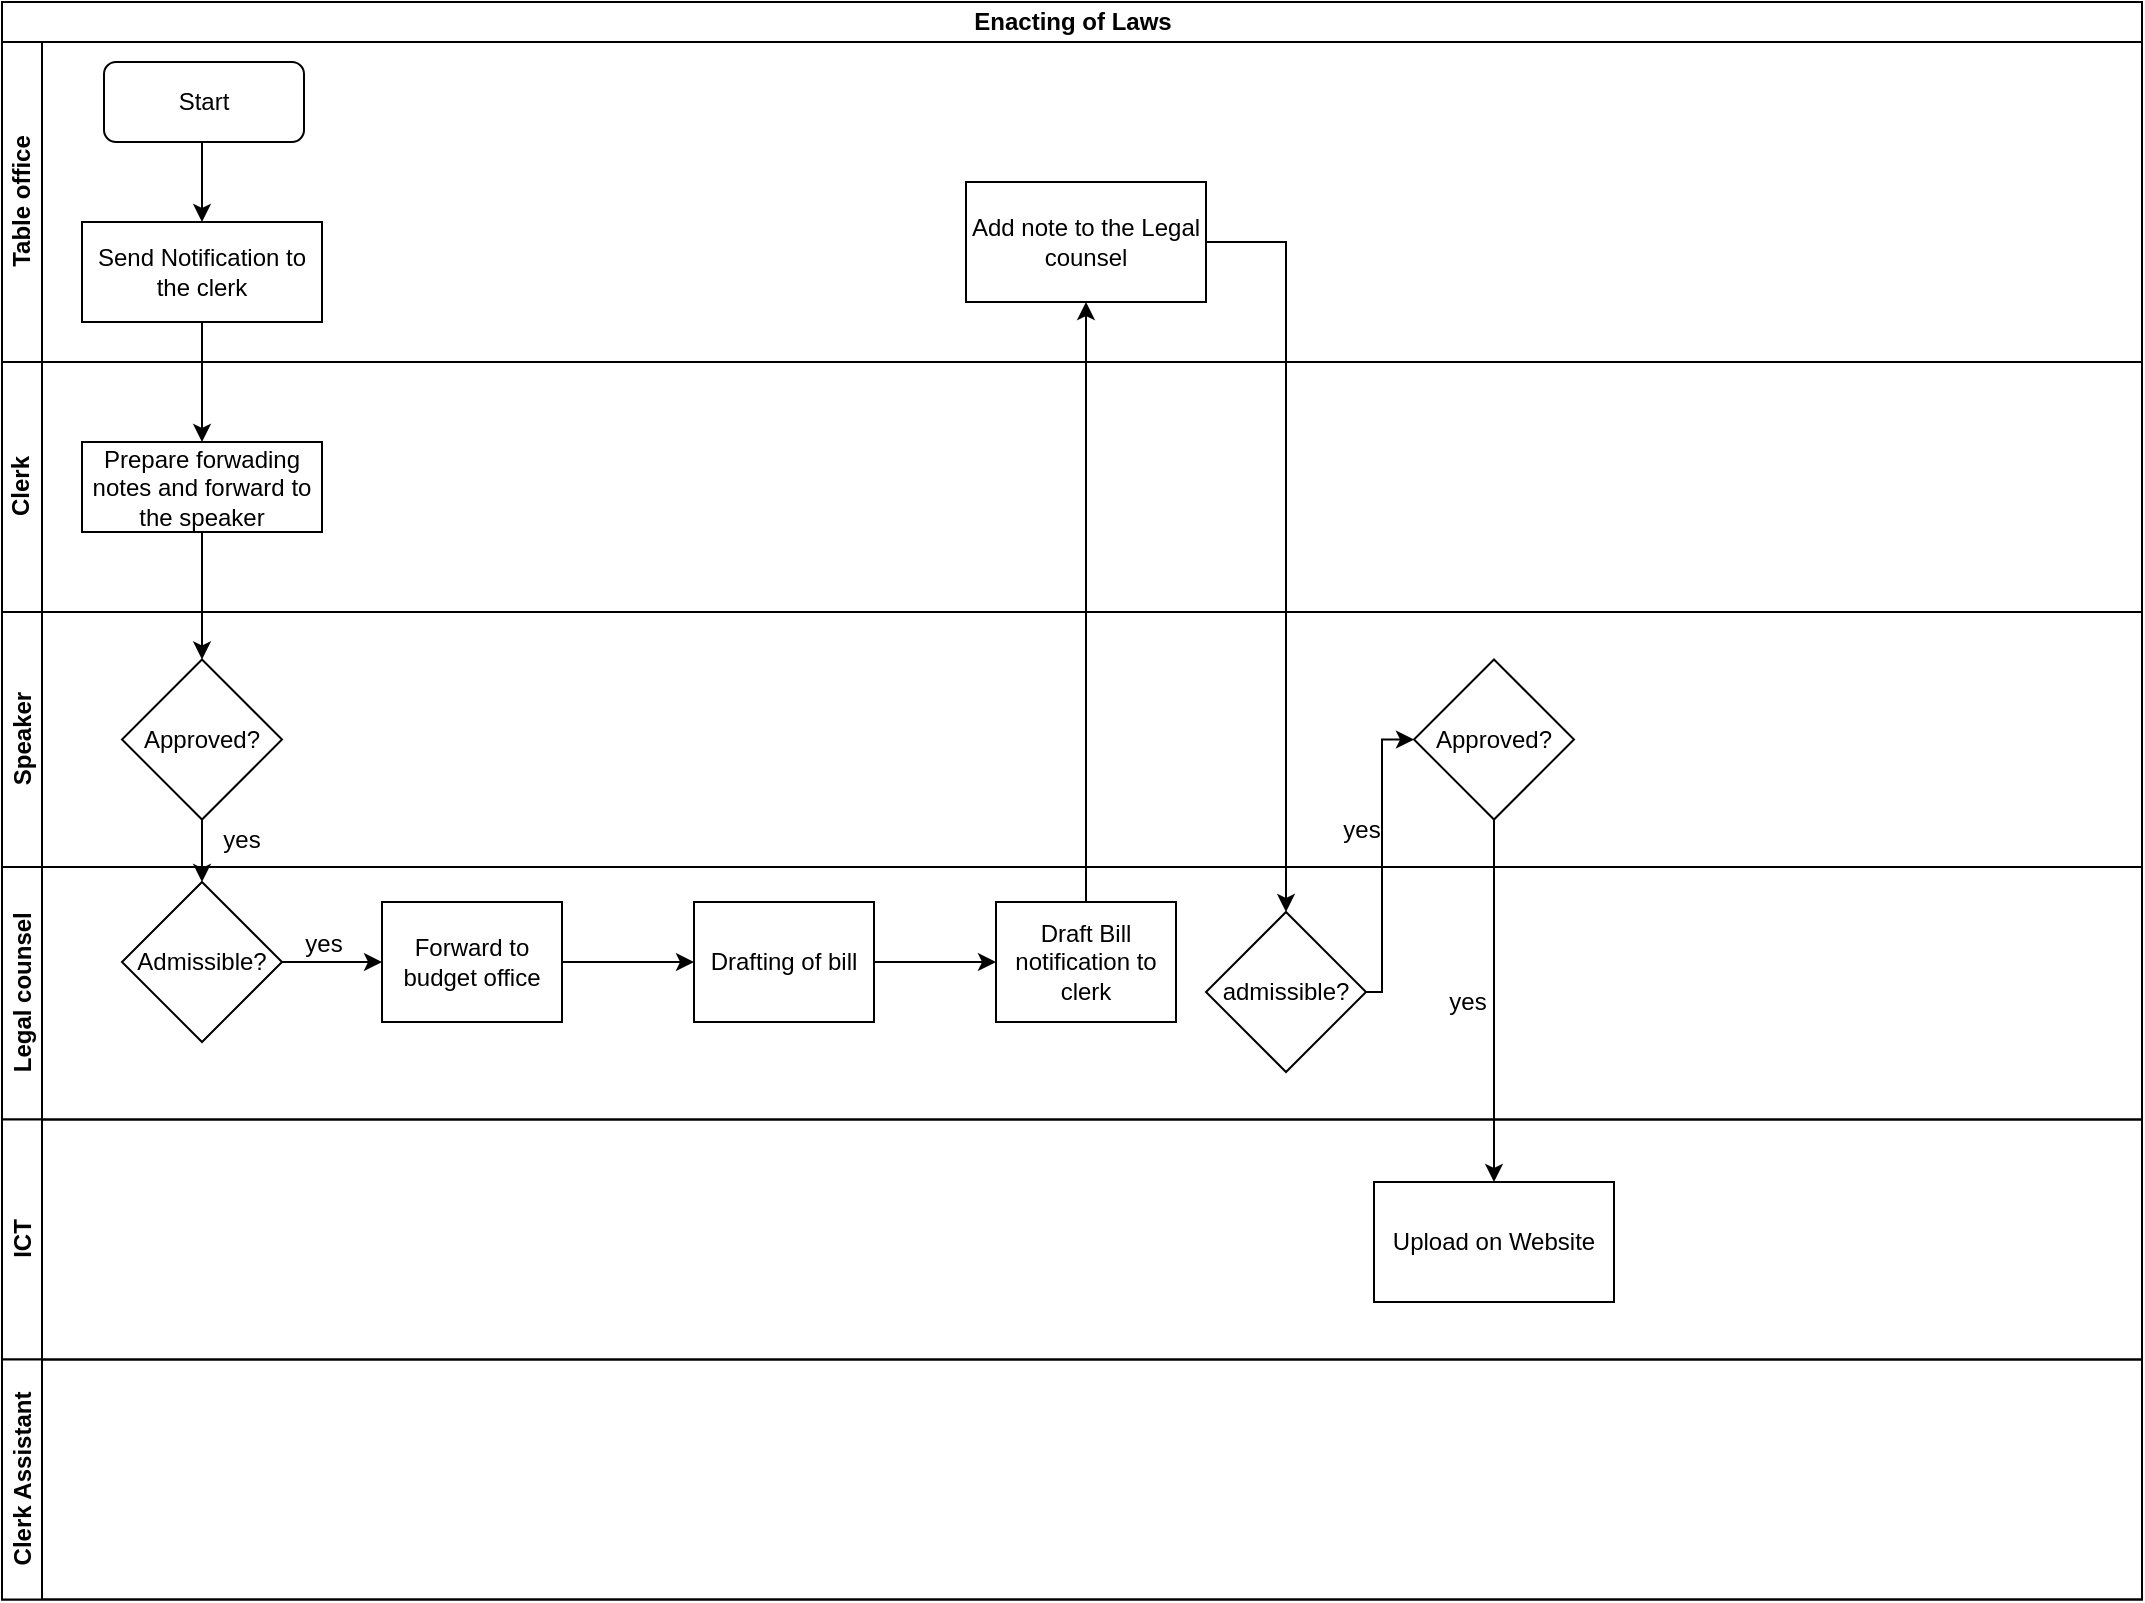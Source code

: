 <mxfile version="13.7.7" type="github">
  <diagram id="zbe8eagNhP3V1rBkRSWY" name="Page-1">
    <mxGraphModel dx="910" dy="487" grid="1" gridSize="10" guides="1" tooltips="1" connect="1" arrows="1" fold="1" page="1" pageScale="1" pageWidth="1169" pageHeight="827" math="0" shadow="0">
      <root>
        <mxCell id="0" />
        <mxCell id="1" parent="0" />
        <mxCell id="hNyviJheN5dUY7aObr8S-1" value="Enacting of Laws" style="swimlane;html=1;childLayout=stackLayout;resizeParent=1;resizeParentMax=0;horizontal=1;startSize=20;horizontalStack=0;" vertex="1" parent="1">
          <mxGeometry x="30" y="10" width="1070" height="798.75" as="geometry" />
        </mxCell>
        <mxCell id="hNyviJheN5dUY7aObr8S-2" value="Table office" style="swimlane;html=1;startSize=20;horizontal=0;" vertex="1" parent="hNyviJheN5dUY7aObr8S-1">
          <mxGeometry y="20" width="1070" height="160" as="geometry" />
        </mxCell>
        <mxCell id="hNyviJheN5dUY7aObr8S-8" value="Start" style="rounded=1;whiteSpace=wrap;html=1;" vertex="1" parent="hNyviJheN5dUY7aObr8S-2">
          <mxGeometry x="51" y="10" width="100" height="40" as="geometry" />
        </mxCell>
        <mxCell id="hNyviJheN5dUY7aObr8S-10" value="" style="edgeStyle=orthogonalEdgeStyle;rounded=0;orthogonalLoop=1;jettySize=auto;html=1;entryX=0.5;entryY=0;entryDx=0;entryDy=0;exitX=0.5;exitY=1;exitDx=0;exitDy=0;" edge="1" parent="hNyviJheN5dUY7aObr8S-2" source="hNyviJheN5dUY7aObr8S-8" target="hNyviJheN5dUY7aObr8S-11">
          <mxGeometry relative="1" as="geometry">
            <mxPoint x="90" y="130" as="targetPoint" />
            <Array as="points">
              <mxPoint x="100" y="50" />
            </Array>
          </mxGeometry>
        </mxCell>
        <mxCell id="hNyviJheN5dUY7aObr8S-28" value="Add note to the Legal counsel" style="rounded=0;whiteSpace=wrap;html=1;" vertex="1" parent="hNyviJheN5dUY7aObr8S-2">
          <mxGeometry x="482" y="70" width="120" height="60" as="geometry" />
        </mxCell>
        <mxCell id="hNyviJheN5dUY7aObr8S-11" value="Send Notification to the clerk" style="rounded=0;whiteSpace=wrap;html=1;" vertex="1" parent="hNyviJheN5dUY7aObr8S-2">
          <mxGeometry x="40" y="90" width="120" height="50" as="geometry" />
        </mxCell>
        <mxCell id="hNyviJheN5dUY7aObr8S-3" value="Clerk" style="swimlane;html=1;startSize=20;horizontal=0;" vertex="1" parent="hNyviJheN5dUY7aObr8S-1">
          <mxGeometry y="180" width="1070" height="125" as="geometry" />
        </mxCell>
        <mxCell id="hNyviJheN5dUY7aObr8S-12" value="Prepare forwading notes and forward to the speaker" style="whiteSpace=wrap;html=1;rounded=0;" vertex="1" parent="hNyviJheN5dUY7aObr8S-3">
          <mxGeometry x="40" y="40" width="120" height="45" as="geometry" />
        </mxCell>
        <mxCell id="hNyviJheN5dUY7aObr8S-4" value="Speaker" style="swimlane;html=1;startSize=20;horizontal=0;" vertex="1" parent="hNyviJheN5dUY7aObr8S-1">
          <mxGeometry y="305" width="1070" height="127.5" as="geometry" />
        </mxCell>
        <mxCell id="hNyviJheN5dUY7aObr8S-31" value="Approved?" style="rhombus;whiteSpace=wrap;html=1;rounded=0;" vertex="1" parent="hNyviJheN5dUY7aObr8S-4">
          <mxGeometry x="706" y="23.75" width="80" height="80" as="geometry" />
        </mxCell>
        <mxCell id="hNyviJheN5dUY7aObr8S-14" value="Approved?" style="rhombus;whiteSpace=wrap;html=1;rounded=0;" vertex="1" parent="hNyviJheN5dUY7aObr8S-4">
          <mxGeometry x="60" y="23.75" width="80" height="80" as="geometry" />
        </mxCell>
        <mxCell id="hNyviJheN5dUY7aObr8S-33" value="yes" style="text;html=1;strokeColor=none;fillColor=none;align=center;verticalAlign=middle;whiteSpace=wrap;rounded=0;" vertex="1" parent="hNyviJheN5dUY7aObr8S-4">
          <mxGeometry x="660" y="99" width="40" height="20" as="geometry" />
        </mxCell>
        <mxCell id="hNyviJheN5dUY7aObr8S-18" value="yes" style="text;html=1;strokeColor=none;fillColor=none;align=center;verticalAlign=middle;whiteSpace=wrap;rounded=0;" vertex="1" parent="hNyviJheN5dUY7aObr8S-4">
          <mxGeometry x="100" y="103.75" width="40" height="20" as="geometry" />
        </mxCell>
        <mxCell id="hNyviJheN5dUY7aObr8S-5" value="Legal counsel" style="swimlane;html=1;startSize=20;horizontal=0;" vertex="1" parent="hNyviJheN5dUY7aObr8S-1">
          <mxGeometry y="432.5" width="1070" height="126.25" as="geometry" />
        </mxCell>
        <mxCell id="hNyviJheN5dUY7aObr8S-24" value="Draft Bill notification to clerk" style="whiteSpace=wrap;html=1;rounded=0;" vertex="1" parent="hNyviJheN5dUY7aObr8S-5">
          <mxGeometry x="497" y="17.5" width="90" height="60" as="geometry" />
        </mxCell>
        <mxCell id="hNyviJheN5dUY7aObr8S-22" value="Drafting of bill" style="whiteSpace=wrap;html=1;rounded=0;" vertex="1" parent="hNyviJheN5dUY7aObr8S-5">
          <mxGeometry x="346" y="17.5" width="90" height="60" as="geometry" />
        </mxCell>
        <mxCell id="hNyviJheN5dUY7aObr8S-19" value="Forward to budget office" style="whiteSpace=wrap;html=1;rounded=0;" vertex="1" parent="hNyviJheN5dUY7aObr8S-5">
          <mxGeometry x="190" y="17.5" width="90" height="60" as="geometry" />
        </mxCell>
        <mxCell id="hNyviJheN5dUY7aObr8S-16" value="Admissible?" style="rhombus;whiteSpace=wrap;html=1;rounded=0;" vertex="1" parent="hNyviJheN5dUY7aObr8S-5">
          <mxGeometry x="60" y="7.5" width="80" height="80" as="geometry" />
        </mxCell>
        <mxCell id="hNyviJheN5dUY7aObr8S-25" value="" style="edgeStyle=orthogonalEdgeStyle;rounded=0;orthogonalLoop=1;jettySize=auto;html=1;" edge="1" parent="hNyviJheN5dUY7aObr8S-5" source="hNyviJheN5dUY7aObr8S-22" target="hNyviJheN5dUY7aObr8S-24">
          <mxGeometry relative="1" as="geometry" />
        </mxCell>
        <mxCell id="hNyviJheN5dUY7aObr8S-23" value="" style="edgeStyle=orthogonalEdgeStyle;rounded=0;orthogonalLoop=1;jettySize=auto;html=1;" edge="1" parent="hNyviJheN5dUY7aObr8S-5" source="hNyviJheN5dUY7aObr8S-19" target="hNyviJheN5dUY7aObr8S-22">
          <mxGeometry relative="1" as="geometry">
            <Array as="points">
              <mxPoint x="420" y="48" />
              <mxPoint x="420" y="63" />
            </Array>
          </mxGeometry>
        </mxCell>
        <mxCell id="hNyviJheN5dUY7aObr8S-21" value="yes" style="text;html=1;strokeColor=none;fillColor=none;align=center;verticalAlign=middle;whiteSpace=wrap;rounded=0;" vertex="1" parent="hNyviJheN5dUY7aObr8S-5">
          <mxGeometry x="141" y="28.5" width="40" height="20" as="geometry" />
        </mxCell>
        <mxCell id="hNyviJheN5dUY7aObr8S-36" value="" style="edgeStyle=orthogonalEdgeStyle;rounded=0;orthogonalLoop=1;jettySize=auto;html=1;entryX=0;entryY=0.5;entryDx=0;entryDy=0;" edge="1" parent="hNyviJheN5dUY7aObr8S-5" source="hNyviJheN5dUY7aObr8S-16" target="hNyviJheN5dUY7aObr8S-19">
          <mxGeometry relative="1" as="geometry">
            <mxPoint x="200" y="47.5" as="targetPoint" />
          </mxGeometry>
        </mxCell>
        <mxCell id="hNyviJheN5dUY7aObr8S-29" value="admissible?" style="rhombus;whiteSpace=wrap;html=1;rounded=0;" vertex="1" parent="hNyviJheN5dUY7aObr8S-5">
          <mxGeometry x="602" y="22.5" width="80" height="80" as="geometry" />
        </mxCell>
        <mxCell id="hNyviJheN5dUY7aObr8S-41" value="yes" style="text;html=1;strokeColor=none;fillColor=none;align=center;verticalAlign=middle;whiteSpace=wrap;rounded=0;" vertex="1" parent="hNyviJheN5dUY7aObr8S-5">
          <mxGeometry x="713" y="57.5" width="40" height="20" as="geometry" />
        </mxCell>
        <mxCell id="hNyviJheN5dUY7aObr8S-6" value="ICT" style="swimlane;html=1;startSize=20;horizontal=0;" vertex="1" parent="hNyviJheN5dUY7aObr8S-1">
          <mxGeometry y="558.75" width="1070" height="120" as="geometry" />
        </mxCell>
        <mxCell id="hNyviJheN5dUY7aObr8S-37" value="Upload on Website" style="whiteSpace=wrap;html=1;rounded=0;" vertex="1" parent="hNyviJheN5dUY7aObr8S-6">
          <mxGeometry x="686" y="31.25" width="120" height="60" as="geometry" />
        </mxCell>
        <mxCell id="hNyviJheN5dUY7aObr8S-7" value="Clerk Assistant" style="swimlane;html=1;startSize=20;horizontal=0;" vertex="1" parent="hNyviJheN5dUY7aObr8S-1">
          <mxGeometry y="678.75" width="1070" height="120" as="geometry" />
        </mxCell>
        <mxCell id="hNyviJheN5dUY7aObr8S-13" value="" style="edgeStyle=orthogonalEdgeStyle;rounded=0;orthogonalLoop=1;jettySize=auto;html=1;" edge="1" parent="hNyviJheN5dUY7aObr8S-1" source="hNyviJheN5dUY7aObr8S-11" target="hNyviJheN5dUY7aObr8S-12">
          <mxGeometry relative="1" as="geometry" />
        </mxCell>
        <mxCell id="hNyviJheN5dUY7aObr8S-15" value="" style="edgeStyle=orthogonalEdgeStyle;rounded=0;orthogonalLoop=1;jettySize=auto;html=1;" edge="1" parent="hNyviJheN5dUY7aObr8S-1" source="hNyviJheN5dUY7aObr8S-12" target="hNyviJheN5dUY7aObr8S-14">
          <mxGeometry relative="1" as="geometry" />
        </mxCell>
        <mxCell id="hNyviJheN5dUY7aObr8S-17" value="" style="edgeStyle=orthogonalEdgeStyle;rounded=0;orthogonalLoop=1;jettySize=auto;html=1;" edge="1" parent="hNyviJheN5dUY7aObr8S-1" source="hNyviJheN5dUY7aObr8S-14" target="hNyviJheN5dUY7aObr8S-16">
          <mxGeometry relative="1" as="geometry" />
        </mxCell>
        <mxCell id="hNyviJheN5dUY7aObr8S-27" value="" style="edgeStyle=orthogonalEdgeStyle;rounded=0;orthogonalLoop=1;jettySize=auto;html=1;entryX=0.5;entryY=1;entryDx=0;entryDy=0;" edge="1" parent="hNyviJheN5dUY7aObr8S-1" source="hNyviJheN5dUY7aObr8S-24" target="hNyviJheN5dUY7aObr8S-28">
          <mxGeometry relative="1" as="geometry">
            <mxPoint x="770" y="250" as="targetPoint" />
          </mxGeometry>
        </mxCell>
        <mxCell id="hNyviJheN5dUY7aObr8S-30" value="" style="edgeStyle=orthogonalEdgeStyle;rounded=0;orthogonalLoop=1;jettySize=auto;html=1;" edge="1" parent="hNyviJheN5dUY7aObr8S-1" source="hNyviJheN5dUY7aObr8S-28" target="hNyviJheN5dUY7aObr8S-29">
          <mxGeometry relative="1" as="geometry">
            <Array as="points">
              <mxPoint x="642" y="120" />
            </Array>
          </mxGeometry>
        </mxCell>
        <mxCell id="hNyviJheN5dUY7aObr8S-32" value="" style="edgeStyle=orthogonalEdgeStyle;rounded=0;orthogonalLoop=1;jettySize=auto;html=1;entryX=0;entryY=0.5;entryDx=0;entryDy=0;" edge="1" parent="hNyviJheN5dUY7aObr8S-1" source="hNyviJheN5dUY7aObr8S-29" target="hNyviJheN5dUY7aObr8S-31">
          <mxGeometry relative="1" as="geometry">
            <Array as="points">
              <mxPoint x="690" y="495" />
              <mxPoint x="690" y="369" />
            </Array>
          </mxGeometry>
        </mxCell>
        <mxCell id="hNyviJheN5dUY7aObr8S-38" value="" style="edgeStyle=orthogonalEdgeStyle;rounded=0;orthogonalLoop=1;jettySize=auto;html=1;" edge="1" parent="hNyviJheN5dUY7aObr8S-1" source="hNyviJheN5dUY7aObr8S-31" target="hNyviJheN5dUY7aObr8S-37">
          <mxGeometry relative="1" as="geometry" />
        </mxCell>
      </root>
    </mxGraphModel>
  </diagram>
</mxfile>
